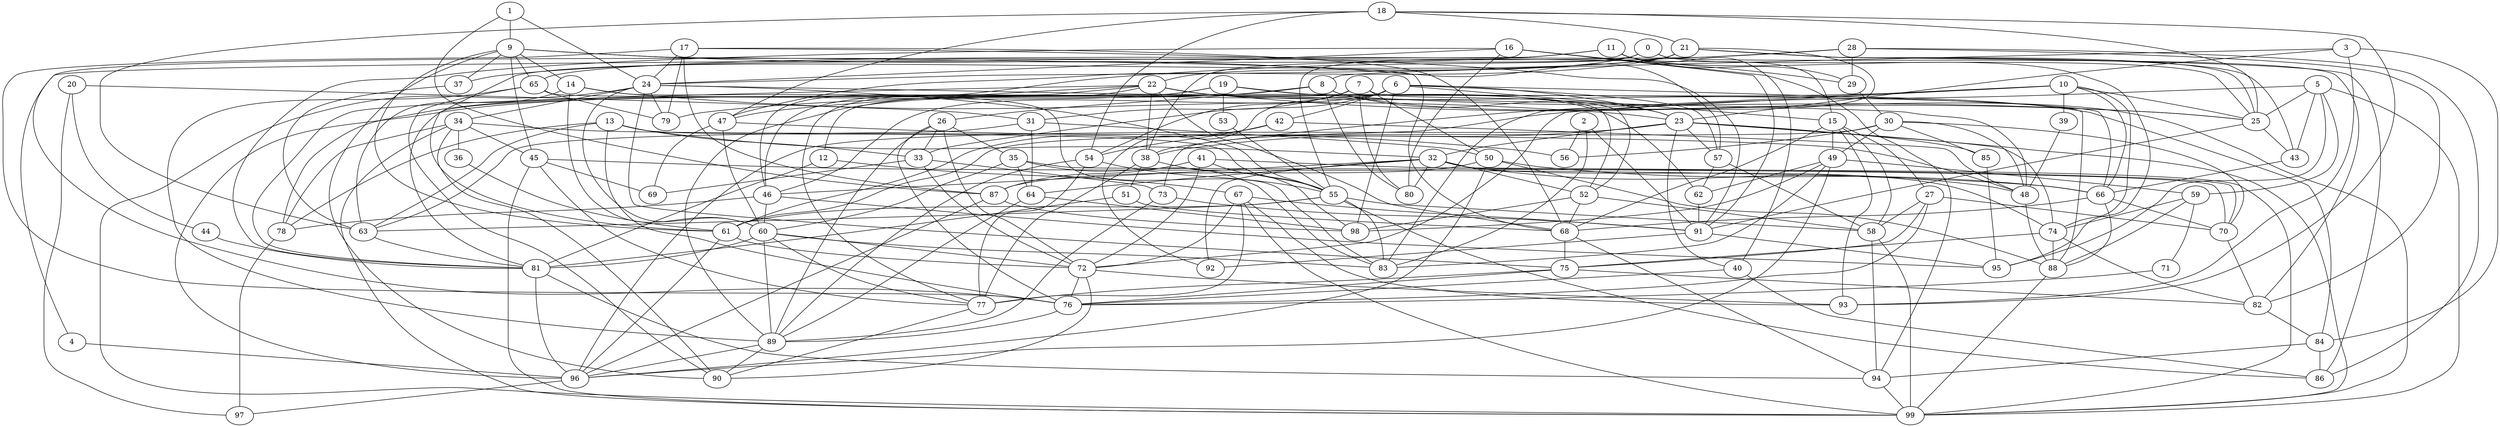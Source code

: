 strict graph "gnp_random_graph(100,0.06)" {
0;
1;
2;
3;
4;
5;
6;
7;
8;
9;
10;
11;
12;
13;
14;
15;
16;
17;
18;
19;
20;
21;
22;
23;
24;
25;
26;
27;
28;
29;
30;
31;
32;
33;
34;
35;
36;
37;
38;
39;
40;
41;
42;
43;
44;
45;
46;
47;
48;
49;
50;
51;
52;
53;
54;
55;
56;
57;
58;
59;
60;
61;
62;
63;
64;
65;
66;
67;
68;
69;
70;
71;
72;
73;
74;
75;
76;
77;
78;
79;
80;
81;
82;
83;
84;
85;
86;
87;
88;
89;
90;
91;
92;
93;
94;
95;
96;
97;
98;
99;
0 -- 25  [is_available=True, prob="1.0"];
0 -- 82  [is_available=True, prob="0.411800843016"];
0 -- 4  [is_available=True, prob="0.129127803725"];
0 -- 38  [is_available=True, prob="0.579887170192"];
0 -- 22  [is_available=True, prob="0.72224280853"];
1 -- 24  [is_available=True, prob="0.127609999739"];
1 -- 9  [is_available=True, prob="1.0"];
1 -- 87  [is_available=True, prob="0.18478470544"];
2 -- 56  [is_available=True, prob="0.871081460162"];
2 -- 91  [is_available=True, prob="0.0977549842459"];
2 -- 83  [is_available=True, prob="1.0"];
3 -- 8  [is_available=True, prob="1.0"];
3 -- 84  [is_available=True, prob="0.76284514494"];
3 -- 93  [is_available=True, prob="1.0"];
3 -- 23  [is_available=True, prob="0.423449979151"];
4 -- 96  [is_available=True, prob="0.597885244291"];
5 -- 99  [is_available=True, prob="0.366579425474"];
5 -- 73  [is_available=True, prob="0.315590537806"];
5 -- 43  [is_available=True, prob="0.568268412725"];
5 -- 25  [is_available=True, prob="0.974703127876"];
5 -- 59  [is_available=True, prob="0.256863278932"];
5 -- 95  [is_available=True, prob="0.019242481098"];
6 -- 33  [is_available=True, prob="1.0"];
6 -- 66  [is_available=True, prob="1.0"];
6 -- 42  [is_available=True, prob="1.0"];
6 -- 12  [is_available=True, prob="0.368909180237"];
6 -- 98  [is_available=True, prob="0.194937329309"];
6 -- 46  [is_available=True, prob="0.967372802236"];
6 -- 15  [is_available=True, prob="1.0"];
6 -- 23  [is_available=True, prob="0.191869496618"];
6 -- 57  [is_available=True, prob="0.310137007188"];
7 -- 80  [is_available=True, prob="0.216304851101"];
7 -- 50  [is_available=True, prob="0.191817501787"];
7 -- 52  [is_available=True, prob="0.488935008327"];
7 -- 54  [is_available=True, prob="0.653383948414"];
7 -- 92  [is_available=True, prob="0.0456631439149"];
7 -- 31  [is_available=True, prob="0.751619875196"];
8 -- 96  [is_available=True, prob="0.620017594462"];
8 -- 80  [is_available=True, prob="0.439195876733"];
8 -- 99  [is_available=True, prob="1.0"];
8 -- 23  [is_available=True, prob="0.547342310002"];
8 -- 89  [is_available=True, prob="0.691294530312"];
8 -- 26  [is_available=True, prob="1.0"];
9 -- 68  [is_available=True, prob="0.678173521996"];
9 -- 37  [is_available=True, prob="0.130960248721"];
9 -- 65  [is_available=True, prob="1.0"];
9 -- 45  [is_available=True, prob="0.180335567577"];
9 -- 14  [is_available=True, prob="0.285734282155"];
9 -- 57  [is_available=True, prob="0.657864282327"];
9 -- 90  [is_available=True, prob="0.645035082319"];
9 -- 61  [is_available=True, prob="0.545405689411"];
10 -- 66  [is_available=True, prob="0.126210632359"];
10 -- 38  [is_available=True, prob="0.279927692288"];
10 -- 39  [is_available=True, prob="0.450259992499"];
10 -- 72  [is_available=True, prob="0.880889494838"];
10 -- 74  [is_available=True, prob="1.0"];
10 -- 79  [is_available=True, prob="0.0426067607617"];
10 -- 25  [is_available=True, prob="1.0"];
11 -- 37  [is_available=True, prob="0.337435305511"];
11 -- 40  [is_available=True, prob="1.0"];
11 -- 76  [is_available=True, prob="0.0614971785738"];
11 -- 15  [is_available=True, prob="1.0"];
11 -- 29  [is_available=True, prob="0.36093967718"];
11 -- 95  [is_available=True, prob="1.0"];
12 -- 81  [is_available=True, prob="0.962131162149"];
12 -- 67  [is_available=True, prob="0.8466540365"];
13 -- 32  [is_available=True, prob="0.396756031655"];
13 -- 33  [is_available=True, prob="0.611585276285"];
13 -- 76  [is_available=True, prob="1.0"];
13 -- 78  [is_available=True, prob="1.0"];
13 -- 55  [is_available=True, prob="0.0541801760341"];
13 -- 63  [is_available=True, prob="0.373300143982"];
14 -- 83  [is_available=True, prob="0.107508999782"];
14 -- 63  [is_available=True, prob="0.353678620091"];
14 -- 60  [is_available=True, prob="0.395784991017"];
14 -- 23  [is_available=True, prob="1.0"];
15 -- 68  [is_available=True, prob="0.331544578807"];
15 -- 49  [is_available=True, prob="1.0"];
15 -- 58  [is_available=True, prob="0.164565498494"];
15 -- 27  [is_available=True, prob="0.554254308495"];
15 -- 93  [is_available=True, prob="1.0"];
16 -- 80  [is_available=True, prob="1.0"];
16 -- 81  [is_available=True, prob="1.0"];
16 -- 24  [is_available=True, prob="0.934692237236"];
16 -- 91  [is_available=True, prob="1.0"];
16 -- 29  [is_available=True, prob="0.439572085778"];
16 -- 94  [is_available=True, prob="0.966788126018"];
17 -- 68  [is_available=True, prob="0.581944324214"];
17 -- 76  [is_available=True, prob="0.374430540308"];
17 -- 79  [is_available=True, prob="0.960799791384"];
17 -- 87  [is_available=True, prob="1.0"];
17 -- 24  [is_available=True, prob="0.0267887026732"];
17 -- 91  [is_available=True, prob="0.370197360806"];
18 -- 47  [is_available=True, prob="0.200988908225"];
18 -- 21  [is_available=True, prob="1.0"];
18 -- 54  [is_available=True, prob="0.764963695722"];
18 -- 25  [is_available=True, prob="0.963731763736"];
18 -- 93  [is_available=True, prob="0.0827584696959"];
18 -- 63  [is_available=True, prob="0.815808078636"];
19 -- 25  [is_available=True, prob="1.0"];
19 -- 52  [is_available=True, prob="0.497191593286"];
19 -- 53  [is_available=True, prob="0.285613795982"];
19 -- 78  [is_available=True, prob="0.0919392680248"];
19 -- 81  [is_available=True, prob="0.694116708892"];
20 -- 97  [is_available=True, prob="0.312461501393"];
20 -- 44  [is_available=True, prob="1.0"];
20 -- 31  [is_available=True, prob="0.553981972293"];
21 -- 43  [is_available=True, prob="1.0"];
21 -- 47  [is_available=True, prob="1.0"];
21 -- 83  [is_available=True, prob="1.0"];
21 -- 86  [is_available=True, prob="0.460928577928"];
21 -- 55  [is_available=True, prob="0.0509433598001"];
21 -- 24  [is_available=True, prob="0.211320669987"];
21 -- 25  [is_available=True, prob="0.52956219711"];
21 -- 61  [is_available=True, prob="1.0"];
22 -- 68  [is_available=True, prob="1.0"];
22 -- 38  [is_available=True, prob="0.624726739067"];
22 -- 77  [is_available=True, prob="0.278768607329"];
22 -- 46  [is_available=True, prob="1.0"];
22 -- 47  [is_available=True, prob="0.58879555122"];
22 -- 81  [is_available=True, prob="0.0842797242067"];
22 -- 84  [is_available=True, prob="0.109174629626"];
22 -- 25  [is_available=True, prob="1.0"];
22 -- 62  [is_available=True, prob="0.843821205239"];
23 -- 32  [is_available=True, prob="0.111529566344"];
23 -- 96  [is_available=True, prob="0.577633639147"];
23 -- 38  [is_available=True, prob="0.681992559858"];
23 -- 74  [is_available=True, prob="0.798897283017"];
23 -- 40  [is_available=True, prob="0.578870968655"];
23 -- 99  [is_available=True, prob="0.717190423534"];
23 -- 85  [is_available=True, prob="0.0344956223536"];
23 -- 57  [is_available=True, prob="0.503143768691"];
24 -- 34  [is_available=True, prob="0.791640600553"];
24 -- 99  [is_available=True, prob="0.306697561589"];
24 -- 48  [is_available=True, prob="0.993438052853"];
24 -- 75  [is_available=True, prob="0.865593871191"];
24 -- 79  [is_available=True, prob="0.723737283409"];
24 -- 55  [is_available=True, prob="0.859614226875"];
24 -- 60  [is_available=True, prob="0.612164569698"];
25 -- 43  [is_available=True, prob="0.592133819478"];
25 -- 91  [is_available=True, prob="1.0"];
26 -- 33  [is_available=True, prob="0.633778211947"];
26 -- 35  [is_available=True, prob="1.0"];
26 -- 76  [is_available=True, prob="0.58404374717"];
26 -- 72  [is_available=True, prob="0.287824526773"];
26 -- 89  [is_available=True, prob="0.0417085898418"];
27 -- 58  [is_available=True, prob="0.767789207163"];
27 -- 75  [is_available=True, prob="0.663755052726"];
27 -- 76  [is_available=True, prob="1.0"];
27 -- 70  [is_available=True, prob="0.927956162138"];
28 -- 65  [is_available=True, prob="0.090189610655"];
28 -- 82  [is_available=True, prob="1.0"];
28 -- 86  [is_available=True, prob="0.325440299571"];
28 -- 29  [is_available=True, prob="0.0252804434957"];
28 -- 46  [is_available=True, prob="0.652202090733"];
29 -- 30  [is_available=True, prob="0.940584251594"];
30 -- 70  [is_available=True, prob="0.838444017447"];
30 -- 48  [is_available=True, prob="1.0"];
30 -- 49  [is_available=True, prob="0.413381875153"];
30 -- 85  [is_available=True, prob="0.2198236827"];
30 -- 56  [is_available=True, prob="0.448994777831"];
30 -- 61  [is_available=True, prob="1.0"];
31 -- 64  [is_available=True, prob="0.727491174114"];
31 -- 50  [is_available=True, prob="0.179409322734"];
31 -- 63  [is_available=True, prob="0.316362706785"];
32 -- 64  [is_available=True, prob="0.0185099801114"];
32 -- 80  [is_available=True, prob="0.304539513628"];
32 -- 99  [is_available=True, prob="0.980533803616"];
32 -- 74  [is_available=True, prob="0.0579016207444"];
32 -- 46  [is_available=True, prob="0.161630164205"];
32 -- 48  [is_available=True, prob="0.212653058337"];
32 -- 52  [is_available=True, prob="0.851554338213"];
32 -- 92  [is_available=True, prob="0.38539391675"];
33 -- 69  [is_available=True, prob="0.206437029674"];
33 -- 72  [is_available=True, prob="1.0"];
33 -- 73  [is_available=True, prob="0.894920522015"];
34 -- 99  [is_available=True, prob="0.463925231698"];
34 -- 36  [is_available=True, prob="0.946632824891"];
34 -- 45  [is_available=True, prob="0.75655413235"];
34 -- 78  [is_available=True, prob="0.645336518742"];
34 -- 48  [is_available=True, prob="0.811912134818"];
34 -- 90  [is_available=True, prob="0.595616277175"];
35 -- 64  [is_available=True, prob="0.360854666066"];
35 -- 83  [is_available=True, prob="0.174420095088"];
35 -- 60  [is_available=True, prob="0.624655850541"];
35 -- 70  [is_available=True, prob="0.939404570619"];
36 -- 61  [is_available=True, prob="0.49484126808"];
37 -- 63  [is_available=True, prob="0.291181341269"];
38 -- 98  [is_available=True, prob="0.369151687214"];
38 -- 77  [is_available=True, prob="0.293864913571"];
38 -- 51  [is_available=True, prob="1.0"];
39 -- 48  [is_available=True, prob="0.489779658219"];
40 -- 76  [is_available=True, prob="0.225423367691"];
40 -- 86  [is_available=True, prob="0.27080189065"];
41 -- 72  [is_available=True, prob="1.0"];
41 -- 87  [is_available=True, prob="1.0"];
41 -- 70  [is_available=True, prob="0.553985634062"];
41 -- 55  [is_available=True, prob="0.324494799112"];
42 -- 48  [is_available=True, prob="0.21607954103"];
42 -- 54  [is_available=True, prob="0.934481488168"];
42 -- 61  [is_available=True, prob="0.304631730227"];
43 -- 66  [is_available=True, prob="1.0"];
44 -- 81  [is_available=True, prob="0.665420371729"];
45 -- 99  [is_available=True, prob="1.0"];
45 -- 69  [is_available=True, prob="0.768772223254"];
45 -- 66  [is_available=True, prob="1.0"];
45 -- 77  [is_available=True, prob="0.683149660129"];
46 -- 78  [is_available=True, prob="0.797012541421"];
46 -- 60  [is_available=True, prob="0.947761943822"];
46 -- 95  [is_available=True, prob="1.0"];
47 -- 69  [is_available=True, prob="0.187009810274"];
47 -- 56  [is_available=True, prob="0.315643524368"];
47 -- 60  [is_available=True, prob="1.0"];
48 -- 88  [is_available=True, prob="1.0"];
49 -- 96  [is_available=True, prob="0.925324795639"];
49 -- 98  [is_available=True, prob="0.140520278198"];
49 -- 83  [is_available=True, prob="0.270335560029"];
49 -- 59  [is_available=True, prob="0.852740598104"];
49 -- 62  [is_available=True, prob="0.507218365066"];
50 -- 96  [is_available=True, prob="0.521895779722"];
50 -- 66  [is_available=True, prob="0.504353751632"];
50 -- 87  [is_available=True, prob="0.932788935886"];
50 -- 88  [is_available=True, prob="0.902827559176"];
51 -- 81  [is_available=True, prob="0.874039234832"];
51 -- 68  [is_available=True, prob="1.0"];
52 -- 98  [is_available=True, prob="0.473178408878"];
52 -- 68  [is_available=True, prob="0.990591019387"];
52 -- 58  [is_available=True, prob="0.10762054292"];
53 -- 55  [is_available=True, prob="0.631382743463"];
54 -- 77  [is_available=True, prob="0.119486907677"];
54 -- 55  [is_available=True, prob="1.0"];
54 -- 89  [is_available=True, prob="1.0"];
55 -- 86  [is_available=True, prob="0.160339131347"];
55 -- 83  [is_available=True, prob="0.367324951255"];
55 -- 58  [is_available=True, prob="1.0"];
55 -- 63  [is_available=True, prob="1.0"];
55 -- 61  [is_available=True, prob="0.473076784182"];
57 -- 58  [is_available=True, prob="0.178325015351"];
57 -- 62  [is_available=True, prob="0.348104558771"];
58 -- 99  [is_available=True, prob="0.876391947719"];
58 -- 94  [is_available=True, prob="0.751804933979"];
59 -- 88  [is_available=True, prob="1.0"];
59 -- 74  [is_available=True, prob="0.993431862059"];
59 -- 71  [is_available=True, prob="1.0"];
60 -- 72  [is_available=True, prob="1.0"];
60 -- 77  [is_available=True, prob="0.910060452915"];
60 -- 81  [is_available=True, prob="0.941492022016"];
60 -- 83  [is_available=True, prob="0.432222318711"];
60 -- 89  [is_available=True, prob="0.773891506212"];
61 -- 96  [is_available=True, prob="0.13652565368"];
61 -- 72  [is_available=True, prob="0.291730555521"];
62 -- 91  [is_available=True, prob="0.547649012542"];
63 -- 81  [is_available=True, prob="1.0"];
64 -- 89  [is_available=True, prob="0.0145671153136"];
64 -- 98  [is_available=True, prob="0.654830371334"];
65 -- 79  [is_available=True, prob="1.0"];
65 -- 88  [is_available=True, prob="0.0195320384363"];
65 -- 89  [is_available=True, prob="0.106177051953"];
65 -- 90  [is_available=True, prob="1.0"];
66 -- 68  [is_available=True, prob="1.0"];
66 -- 70  [is_available=True, prob="0.852011424776"];
66 -- 88  [is_available=True, prob="1.0"];
67 -- 99  [is_available=True, prob="0.355738218361"];
67 -- 72  [is_available=True, prob="0.0864672305901"];
67 -- 77  [is_available=True, prob="0.880379758266"];
67 -- 91  [is_available=True, prob="0.28001467872"];
67 -- 93  [is_available=True, prob="0.0900703309464"];
68 -- 75  [is_available=True, prob="0.507921750325"];
68 -- 94  [is_available=True, prob="0.376603479171"];
70 -- 82  [is_available=True, prob="0.393364160385"];
71 -- 76  [is_available=True, prob="1.0"];
72 -- 76  [is_available=True, prob="0.454214137831"];
72 -- 93  [is_available=True, prob="1.0"];
72 -- 90  [is_available=True, prob="1.0"];
73 -- 91  [is_available=True, prob="0.520200403766"];
73 -- 89  [is_available=True, prob="0.963702036644"];
74 -- 75  [is_available=True, prob="0.360674709724"];
74 -- 82  [is_available=True, prob="0.237860232073"];
74 -- 88  [is_available=True, prob="0.232072997303"];
75 -- 76  [is_available=True, prob="0.00685687057628"];
75 -- 77  [is_available=True, prob="1.0"];
75 -- 82  [is_available=True, prob="1.0"];
76 -- 89  [is_available=True, prob="0.840460532168"];
77 -- 90  [is_available=True, prob="0.660463301665"];
78 -- 97  [is_available=True, prob="0.65666535177"];
81 -- 96  [is_available=True, prob="0.366334770926"];
81 -- 94  [is_available=True, prob="0.265775703641"];
82 -- 84  [is_available=True, prob="0.321396175897"];
84 -- 94  [is_available=True, prob="1.0"];
84 -- 86  [is_available=True, prob="0.830044537128"];
85 -- 95  [is_available=True, prob="0.101434798816"];
87 -- 96  [is_available=True, prob="0.255068829234"];
87 -- 98  [is_available=True, prob="0.36906907177"];
88 -- 99  [is_available=True, prob="1.0"];
89 -- 96  [is_available=True, prob="1.0"];
89 -- 90  [is_available=True, prob="0.649966452041"];
91 -- 92  [is_available=True, prob="1.0"];
91 -- 95  [is_available=True, prob="0.120771701242"];
94 -- 99  [is_available=True, prob="0.122272626905"];
96 -- 97  [is_available=True, prob="1.0"];
}
